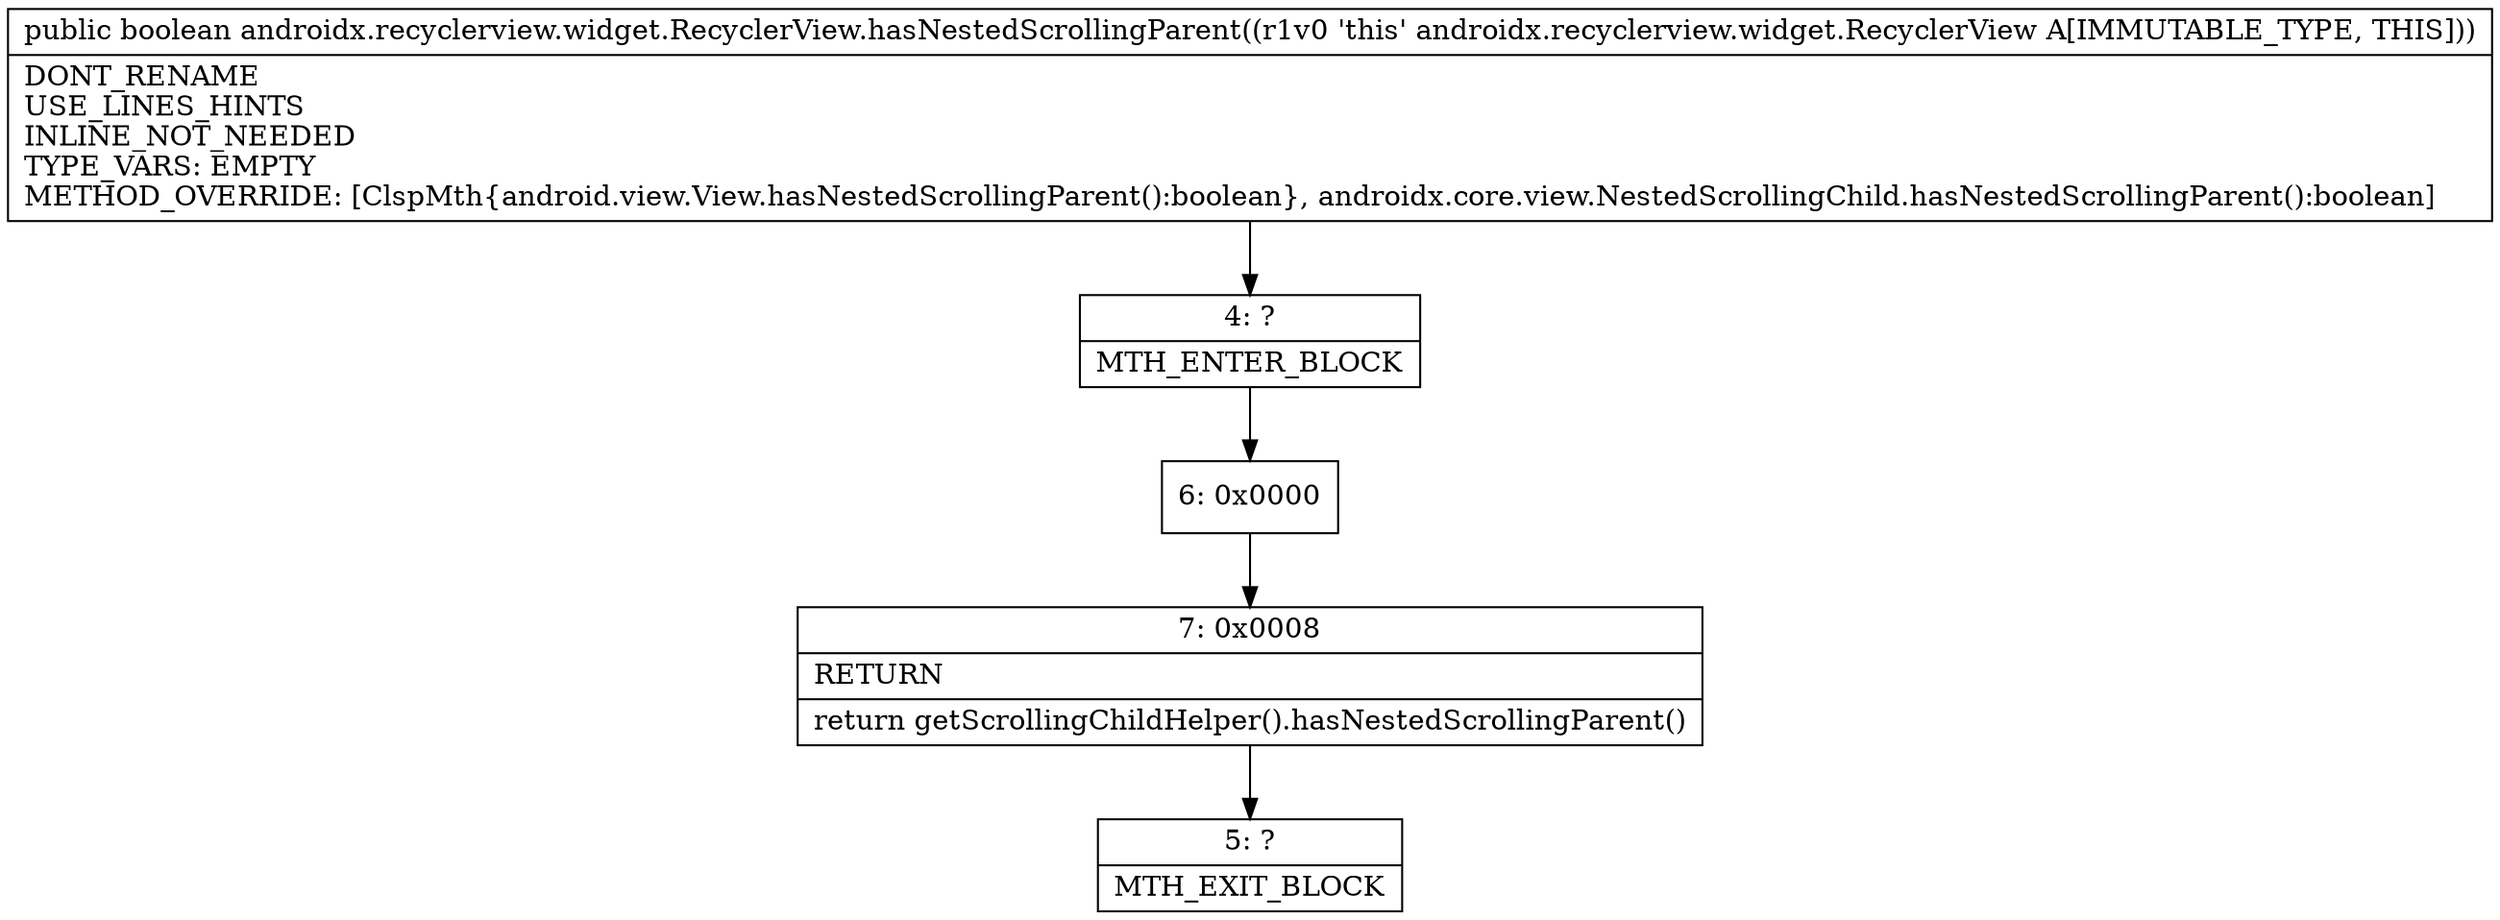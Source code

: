 digraph "CFG forandroidx.recyclerview.widget.RecyclerView.hasNestedScrollingParent()Z" {
Node_4 [shape=record,label="{4\:\ ?|MTH_ENTER_BLOCK\l}"];
Node_6 [shape=record,label="{6\:\ 0x0000}"];
Node_7 [shape=record,label="{7\:\ 0x0008|RETURN\l|return getScrollingChildHelper().hasNestedScrollingParent()\l}"];
Node_5 [shape=record,label="{5\:\ ?|MTH_EXIT_BLOCK\l}"];
MethodNode[shape=record,label="{public boolean androidx.recyclerview.widget.RecyclerView.hasNestedScrollingParent((r1v0 'this' androidx.recyclerview.widget.RecyclerView A[IMMUTABLE_TYPE, THIS]))  | DONT_RENAME\lUSE_LINES_HINTS\lINLINE_NOT_NEEDED\lTYPE_VARS: EMPTY\lMETHOD_OVERRIDE: [ClspMth\{android.view.View.hasNestedScrollingParent():boolean\}, androidx.core.view.NestedScrollingChild.hasNestedScrollingParent():boolean]\l}"];
MethodNode -> Node_4;Node_4 -> Node_6;
Node_6 -> Node_7;
Node_7 -> Node_5;
}

